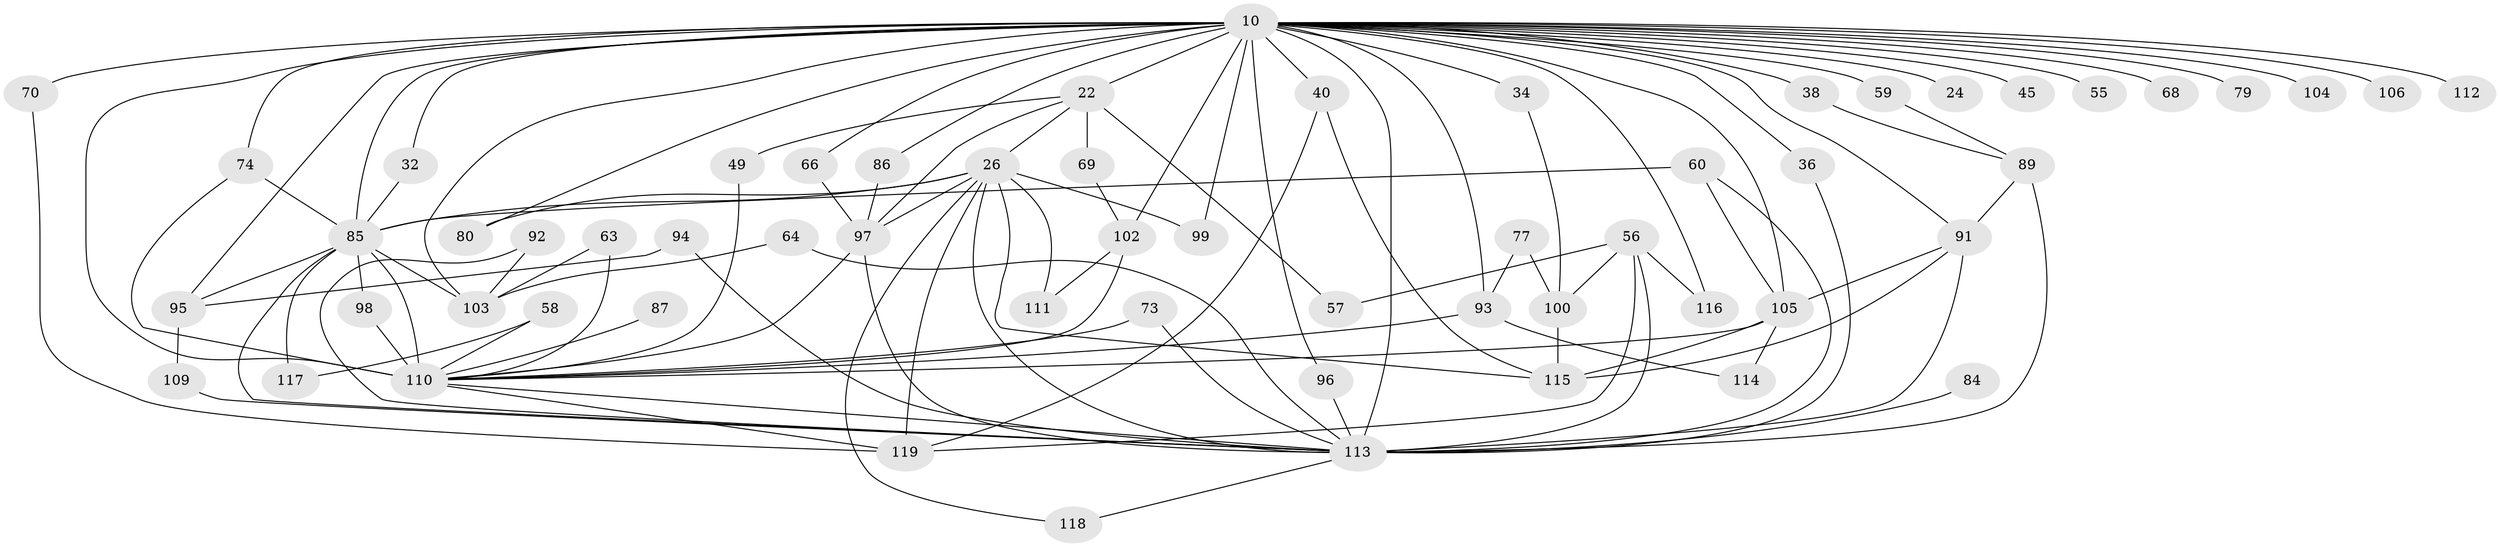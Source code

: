 // original degree distribution, {17: 0.008403361344537815, 15: 0.008403361344537815, 18: 0.008403361344537815, 14: 0.008403361344537815, 22: 0.008403361344537815, 23: 0.008403361344537815, 20: 0.01680672268907563, 30: 0.008403361344537815, 31: 0.008403361344537815, 3: 0.21008403361344538, 5: 0.06722689075630252, 12: 0.008403361344537815, 7: 0.008403361344537815, 6: 0.008403361344537815, 2: 0.48739495798319327, 4: 0.12605042016806722}
// Generated by graph-tools (version 1.1) at 2025/45/03/09/25 04:45:19]
// undirected, 59 vertices, 112 edges
graph export_dot {
graph [start="1"]
  node [color=gray90,style=filled];
  10 [super="+9+7"];
  22 [super="+17"];
  24;
  26 [super="+13"];
  32;
  34;
  36;
  38;
  40 [super="+11"];
  45;
  49;
  55;
  56 [super="+37"];
  57;
  58;
  59;
  60 [super="+21"];
  63;
  64;
  66;
  68;
  69;
  70;
  73;
  74 [super="+51"];
  77;
  79;
  80;
  84;
  85 [super="+50+4"];
  86;
  87;
  89 [super="+14"];
  91 [super="+52"];
  92;
  93 [super="+35"];
  94;
  95 [super="+61+83"];
  96;
  97 [super="+39+75"];
  98;
  99;
  100 [super="+62"];
  102 [super="+81"];
  103 [super="+67+28"];
  104;
  105 [super="+78"];
  106 [super="+42"];
  109;
  110 [super="+90+72"];
  111;
  112;
  113 [super="+76+65+6"];
  114;
  115 [super="+107+88"];
  116;
  117;
  118;
  119 [super="+108"];
  10 -- 24 [weight=2];
  10 -- 55 [weight=2];
  10 -- 66;
  10 -- 70 [weight=2];
  10 -- 74;
  10 -- 86;
  10 -- 93 [weight=2];
  10 -- 102 [weight=2];
  10 -- 103 [weight=4];
  10 -- 104 [weight=2];
  10 -- 105 [weight=4];
  10 -- 106 [weight=3];
  10 -- 110 [weight=17];
  10 -- 112 [weight=2];
  10 -- 116;
  10 -- 79 [weight=2];
  10 -- 80;
  10 -- 22 [weight=2];
  10 -- 32;
  10 -- 96;
  10 -- 34 [weight=2];
  10 -- 36;
  10 -- 38;
  10 -- 40 [weight=3];
  10 -- 45 [weight=2];
  10 -- 68 [weight=2];
  10 -- 85 [weight=9];
  10 -- 99;
  10 -- 59;
  10 -- 91;
  10 -- 95 [weight=2];
  10 -- 113 [weight=10];
  22 -- 49;
  22 -- 57;
  22 -- 26;
  22 -- 69;
  22 -- 97;
  26 -- 99;
  26 -- 80;
  26 -- 111;
  26 -- 118;
  26 -- 97 [weight=2];
  26 -- 85 [weight=2];
  26 -- 113;
  26 -- 115;
  26 -- 119;
  32 -- 85;
  34 -- 100;
  36 -- 113;
  38 -- 89;
  40 -- 119;
  40 -- 115;
  49 -- 110;
  56 -- 57;
  56 -- 119;
  56 -- 116;
  56 -- 113 [weight=3];
  56 -- 100;
  58 -- 117;
  58 -- 110 [weight=2];
  59 -- 89;
  60 -- 105;
  60 -- 85;
  60 -- 113 [weight=2];
  63 -- 103;
  63 -- 110;
  64 -- 103;
  64 -- 113;
  66 -- 97;
  69 -- 102;
  70 -- 119;
  73 -- 110;
  73 -- 113;
  74 -- 85;
  74 -- 110;
  77 -- 93;
  77 -- 100;
  84 -- 113;
  85 -- 110 [weight=6];
  85 -- 98;
  85 -- 103;
  85 -- 117;
  85 -- 95;
  85 -- 113 [weight=4];
  86 -- 97;
  87 -- 110 [weight=2];
  89 -- 91;
  89 -- 113 [weight=4];
  91 -- 105;
  91 -- 113;
  91 -- 115;
  92 -- 103;
  92 -- 113;
  93 -- 114;
  93 -- 110;
  94 -- 95;
  94 -- 113;
  95 -- 109;
  96 -- 113;
  97 -- 110;
  97 -- 113 [weight=2];
  98 -- 110;
  100 -- 115;
  102 -- 110 [weight=2];
  102 -- 111;
  105 -- 114;
  105 -- 110;
  105 -- 115;
  109 -- 113;
  110 -- 113 [weight=8];
  110 -- 119;
  113 -- 118;
}
